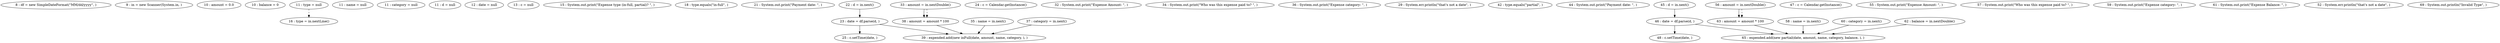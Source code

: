 digraph G {
"8 : df = new SimpleDateFormat(\"MM/dd/yyyy\", )"
"9 : in = new Scanner(System.in, )"
"10 : amount = 0.0"
"10 : balance = 0"
"11 : type = null"
"11 : type = null" -> "16 : type = in.nextLine()" [style=dashed]
"11 : name = null"
"11 : category = null"
"11 : d = null"
"12 : date = null"
"13 : c = null"
"15 : System.out.print(\"Expense type (in-full, partial)? \", )"
"16 : type = in.nextLine()"
"18 : type.equals(\"in-full\", )"
"21 : System.out.print(\"Payment date: \", )"
"22 : d = in.next()"
"22 : d = in.next()" -> "23 : date = df.parse(d, )"
"23 : date = df.parse(d, )"
"23 : date = df.parse(d, )" -> "25 : c.setTime(date, )"
"23 : date = df.parse(d, )" -> "39 : expended.add(new inFull(date, amount, name, category, ), )"
"24 : c = Calendar.getInstance()"
"25 : c.setTime(date, )"
"32 : System.out.print(\"Expense Amount: \", )"
"33 : amount = in.nextDouble()"
"33 : amount = in.nextDouble()" -> "38 : amount = amount * 100"
"33 : amount = in.nextDouble()" -> "38 : amount = amount * 100" [style=dashed]
"34 : System.out.print(\"Who was this expense paid to? \", )"
"35 : name = in.next()"
"35 : name = in.next()" -> "39 : expended.add(new inFull(date, amount, name, category, ), )"
"36 : System.out.print(\"Expense category: \", )"
"37 : category = in.next()"
"37 : category = in.next()" -> "39 : expended.add(new inFull(date, amount, name, category, ), )"
"38 : amount = amount * 100"
"38 : amount = amount * 100" -> "39 : expended.add(new inFull(date, amount, name, category, ), )"
"39 : expended.add(new inFull(date, amount, name, category, ), )"
"29 : System.err.println(\"that's not a date\", )"
"42 : type.equals(\"partial\", )"
"44 : System.out.print(\"Payment date: \", )"
"45 : d = in.next()"
"45 : d = in.next()" -> "46 : date = df.parse(d, )"
"46 : date = df.parse(d, )"
"46 : date = df.parse(d, )" -> "65 : expended.add(new partial(date, amount, name, category, balance, ), )"
"46 : date = df.parse(d, )" -> "48 : c.setTime(date, )"
"47 : c = Calendar.getInstance()"
"48 : c.setTime(date, )"
"55 : System.out.print(\"Expense Amount: \", )"
"56 : amount = in.nextDouble()"
"56 : amount = in.nextDouble()" -> "63 : amount = amount * 100"
"56 : amount = in.nextDouble()" -> "63 : amount = amount * 100" [style=dashed]
"57 : System.out.print(\"Who was this expense paid to? \", )"
"58 : name = in.next()"
"58 : name = in.next()" -> "65 : expended.add(new partial(date, amount, name, category, balance, ), )"
"59 : System.out.print(\"Expense category: \", )"
"60 : category = in.next()"
"60 : category = in.next()" -> "65 : expended.add(new partial(date, amount, name, category, balance, ), )"
"61 : System.out.print(\"Expense Balance: \", )"
"62 : balance = in.nextDouble()"
"62 : balance = in.nextDouble()" -> "65 : expended.add(new partial(date, amount, name, category, balance, ), )"
"63 : amount = amount * 100"
"63 : amount = amount * 100" -> "65 : expended.add(new partial(date, amount, name, category, balance, ), )"
"65 : expended.add(new partial(date, amount, name, category, balance, ), )"
"52 : System.err.println(\"that's not a date\", )"
"69 : System.out.println(\"Invalid Type\", )"
}